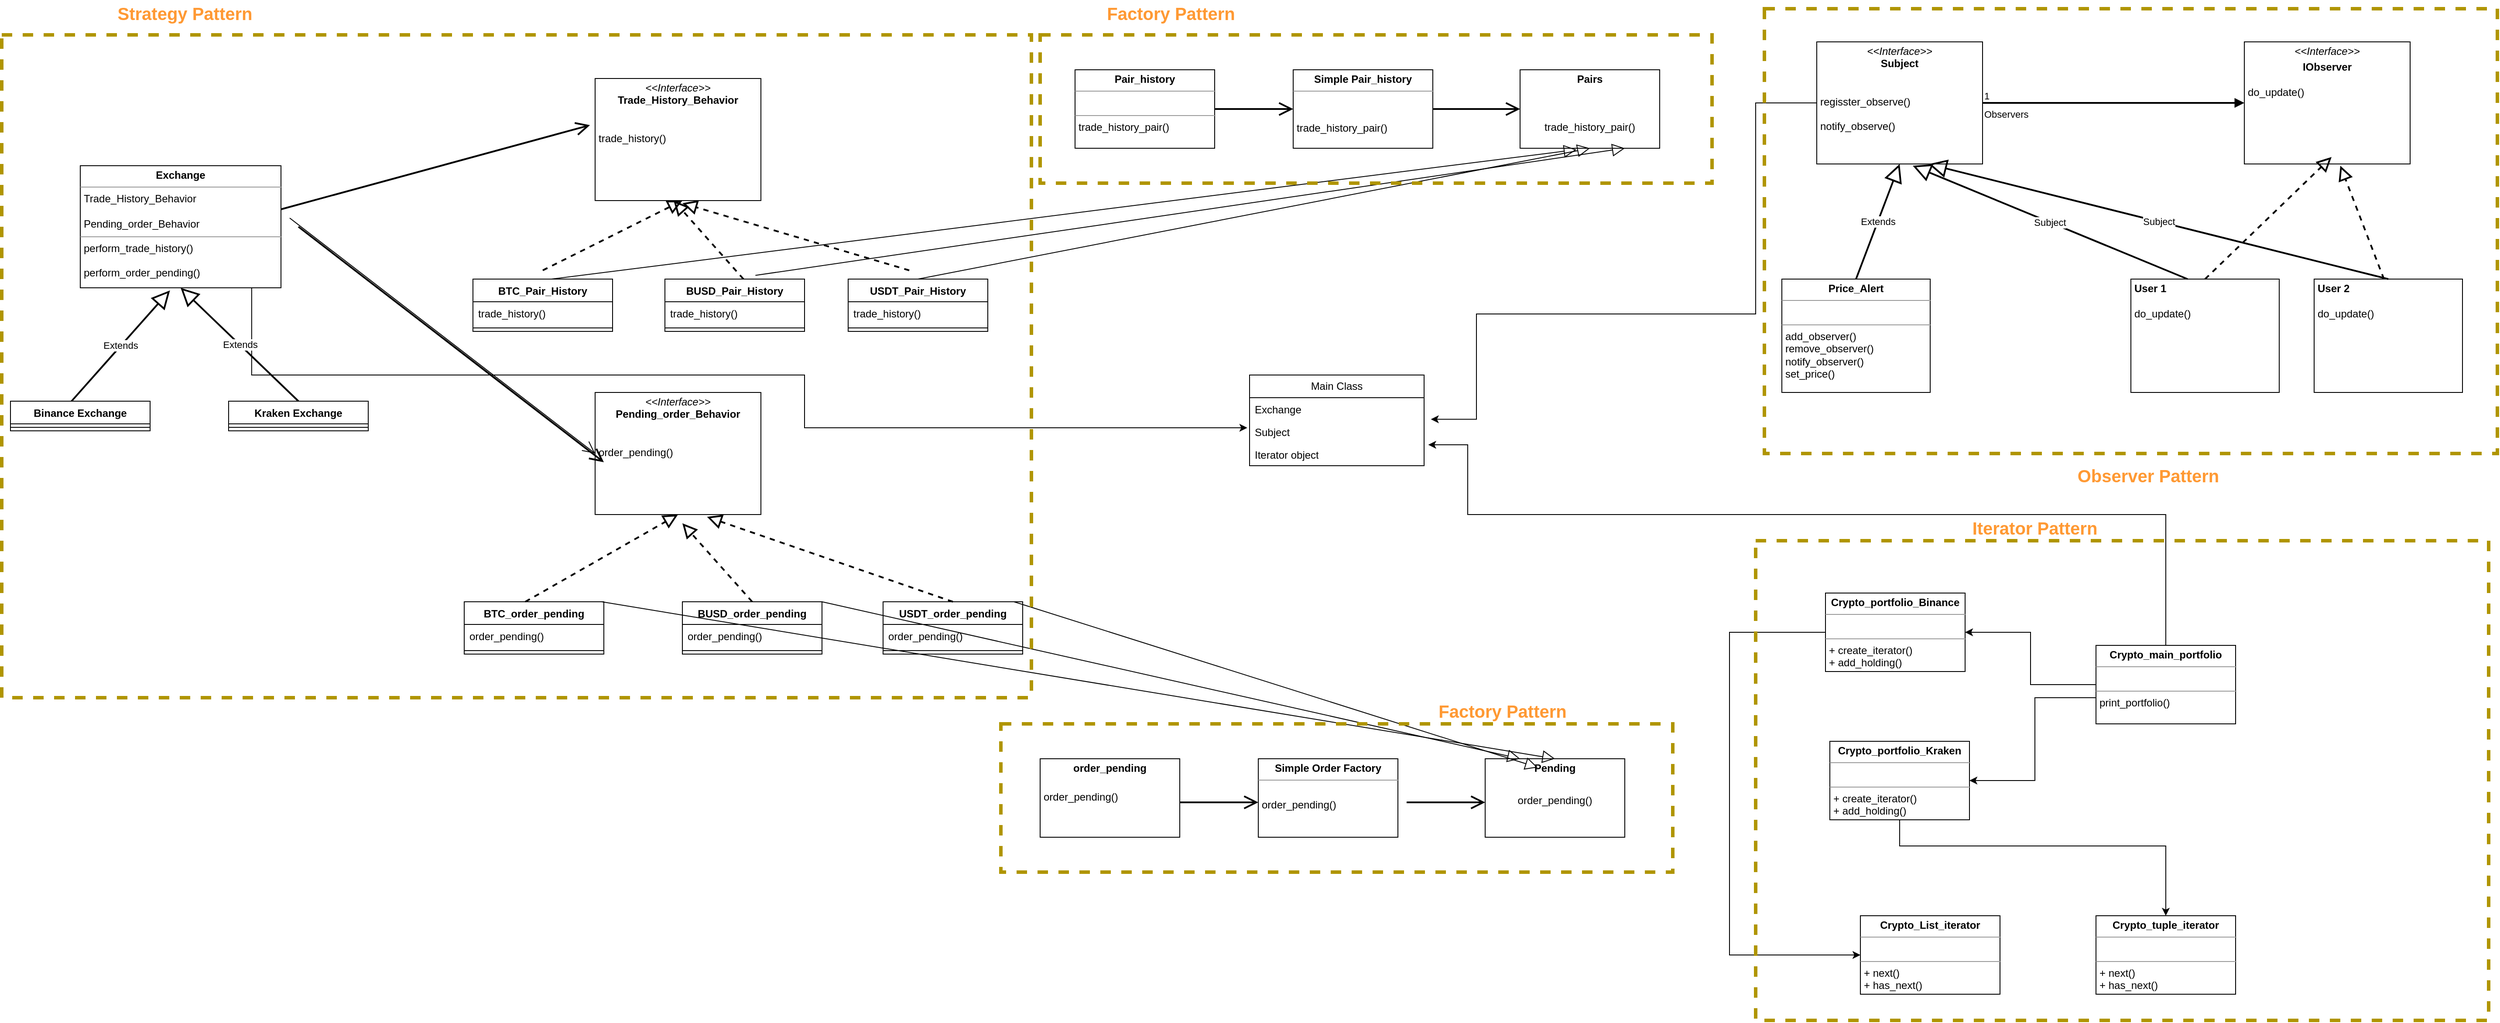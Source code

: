 <mxfile version="21.5.2" type="github">
  <diagram name="Page-1" id="w4T9-c-zakdsH0iH4GYn">
    <mxGraphModel dx="2022" dy="1176" grid="1" gridSize="10" guides="1" tooltips="1" connect="1" arrows="1" fold="1" page="1" pageScale="1" pageWidth="3300" pageHeight="2339" math="0" shadow="0">
      <root>
        <mxCell id="0" />
        <mxCell id="1" parent="0" />
        <mxCell id="L4LY4rmguNBgHFEG2ncI-16" value="&lt;p style=&quot;margin:0px;margin-top:4px;text-align:center;&quot;&gt;&lt;b&gt;Exchange&lt;/b&gt;&lt;/p&gt;&lt;hr size=&quot;1&quot;&gt;&lt;p style=&quot;margin:0px;margin-left:4px;&quot;&gt;Trade_History_Behavior&lt;/p&gt;&lt;p style=&quot;margin:0px;margin-left:4px;&quot;&gt;&lt;br&gt;&lt;/p&gt;&lt;p style=&quot;margin:0px;margin-left:4px;&quot;&gt;Pending_order_Behavior&lt;/p&gt;&lt;hr size=&quot;1&quot;&gt;&lt;p style=&quot;margin:0px;margin-left:4px;&quot;&gt;perform_trade_history()&lt;/p&gt;&lt;p style=&quot;margin:0px;margin-left:4px;&quot;&gt;&lt;br&gt;&lt;/p&gt;&lt;p style=&quot;margin:0px;margin-left:4px;&quot;&gt;perform_order_pending()&lt;br&gt;&lt;/p&gt;" style="verticalAlign=top;align=left;overflow=fill;fontSize=12;fontFamily=Helvetica;html=1;whiteSpace=wrap;" parent="1" vertex="1">
          <mxGeometry x="100" y="200" width="230" height="140" as="geometry" />
        </mxCell>
        <mxCell id="L4LY4rmguNBgHFEG2ncI-18" value="&lt;p style=&quot;margin:0px;margin-top:4px;text-align:center;&quot;&gt;&lt;i&gt;&amp;lt;&amp;lt;Interface&amp;gt;&amp;gt;&lt;/i&gt;&lt;br&gt;&lt;b&gt;Trade_History_Behavior&lt;/b&gt;&lt;/p&gt;&lt;p style=&quot;margin:0px;margin-left:4px;&quot;&gt;&lt;br&gt;&lt;/p&gt;&lt;p style=&quot;margin:0px;margin-left:4px;&quot;&gt;&lt;br&gt;&lt;/p&gt;&lt;p style=&quot;margin:0px;margin-left:4px;&quot;&gt;trade_history()&lt;/p&gt;" style="verticalAlign=top;align=left;overflow=fill;fontSize=12;fontFamily=Helvetica;html=1;whiteSpace=wrap;" parent="1" vertex="1">
          <mxGeometry x="690" y="100" width="190" height="140" as="geometry" />
        </mxCell>
        <mxCell id="L4LY4rmguNBgHFEG2ncI-19" value="BTC_Pair_History" style="swimlane;fontStyle=1;align=center;verticalAlign=top;childLayout=stackLayout;horizontal=1;startSize=26;horizontalStack=0;resizeParent=1;resizeParentMax=0;resizeLast=0;collapsible=1;marginBottom=0;whiteSpace=wrap;html=1;" parent="1" vertex="1">
          <mxGeometry x="550" y="330" width="160" height="60" as="geometry" />
        </mxCell>
        <mxCell id="L4LY4rmguNBgHFEG2ncI-20" value="trade_history()" style="text;strokeColor=none;fillColor=none;align=left;verticalAlign=top;spacingLeft=4;spacingRight=4;overflow=hidden;rotatable=0;points=[[0,0.5],[1,0.5]];portConstraint=eastwest;whiteSpace=wrap;html=1;" parent="L4LY4rmguNBgHFEG2ncI-19" vertex="1">
          <mxGeometry y="26" width="160" height="26" as="geometry" />
        </mxCell>
        <mxCell id="L4LY4rmguNBgHFEG2ncI-21" value="" style="line;strokeWidth=1;fillColor=none;align=left;verticalAlign=middle;spacingTop=-1;spacingLeft=3;spacingRight=3;rotatable=0;labelPosition=right;points=[];portConstraint=eastwest;strokeColor=inherit;" parent="L4LY4rmguNBgHFEG2ncI-19" vertex="1">
          <mxGeometry y="52" width="160" height="8" as="geometry" />
        </mxCell>
        <mxCell id="L4LY4rmguNBgHFEG2ncI-23" value="BUSD_Pair_History" style="swimlane;fontStyle=1;align=center;verticalAlign=top;childLayout=stackLayout;horizontal=1;startSize=26;horizontalStack=0;resizeParent=1;resizeParentMax=0;resizeLast=0;collapsible=1;marginBottom=0;whiteSpace=wrap;html=1;" parent="1" vertex="1">
          <mxGeometry x="770" y="330" width="160" height="60" as="geometry" />
        </mxCell>
        <mxCell id="L4LY4rmguNBgHFEG2ncI-24" value="trade_history()" style="text;strokeColor=none;fillColor=none;align=left;verticalAlign=top;spacingLeft=4;spacingRight=4;overflow=hidden;rotatable=0;points=[[0,0.5],[1,0.5]];portConstraint=eastwest;whiteSpace=wrap;html=1;" parent="L4LY4rmguNBgHFEG2ncI-23" vertex="1">
          <mxGeometry y="26" width="160" height="26" as="geometry" />
        </mxCell>
        <mxCell id="L4LY4rmguNBgHFEG2ncI-25" value="" style="line;strokeWidth=1;fillColor=none;align=left;verticalAlign=middle;spacingTop=-1;spacingLeft=3;spacingRight=3;rotatable=0;labelPosition=right;points=[];portConstraint=eastwest;strokeColor=inherit;" parent="L4LY4rmguNBgHFEG2ncI-23" vertex="1">
          <mxGeometry y="52" width="160" height="8" as="geometry" />
        </mxCell>
        <mxCell id="L4LY4rmguNBgHFEG2ncI-27" value="USDT_Pair_History" style="swimlane;fontStyle=1;align=center;verticalAlign=top;childLayout=stackLayout;horizontal=1;startSize=26;horizontalStack=0;resizeParent=1;resizeParentMax=0;resizeLast=0;collapsible=1;marginBottom=0;whiteSpace=wrap;html=1;" parent="1" vertex="1">
          <mxGeometry x="980" y="330" width="160" height="60" as="geometry" />
        </mxCell>
        <mxCell id="L4LY4rmguNBgHFEG2ncI-28" value="trade_history()" style="text;strokeColor=none;fillColor=none;align=left;verticalAlign=top;spacingLeft=4;spacingRight=4;overflow=hidden;rotatable=0;points=[[0,0.5],[1,0.5]];portConstraint=eastwest;whiteSpace=wrap;html=1;" parent="L4LY4rmguNBgHFEG2ncI-27" vertex="1">
          <mxGeometry y="26" width="160" height="26" as="geometry" />
        </mxCell>
        <mxCell id="L4LY4rmguNBgHFEG2ncI-29" value="" style="line;strokeWidth=1;fillColor=none;align=left;verticalAlign=middle;spacingTop=-1;spacingLeft=3;spacingRight=3;rotatable=0;labelPosition=right;points=[];portConstraint=eastwest;strokeColor=inherit;" parent="L4LY4rmguNBgHFEG2ncI-27" vertex="1">
          <mxGeometry y="52" width="160" height="8" as="geometry" />
        </mxCell>
        <mxCell id="L4LY4rmguNBgHFEG2ncI-31" value="&lt;p style=&quot;margin:0px;margin-top:4px;text-align:center;&quot;&gt;&lt;i&gt;&amp;lt;&amp;lt;Interface&amp;gt;&amp;gt;&lt;/i&gt;&lt;br&gt;&lt;b&gt;Pending_order_Behavior&lt;/b&gt;&lt;/p&gt;&lt;p style=&quot;margin:0px;margin-left:4px;&quot;&gt;&lt;br&gt;&lt;/p&gt;&lt;p style=&quot;margin:0px;margin-left:4px;&quot;&gt;&lt;br&gt;&lt;/p&gt;&lt;p style=&quot;margin:0px;margin-left:4px;&quot;&gt;order_pending()&lt;/p&gt;" style="verticalAlign=top;align=left;overflow=fill;fontSize=12;fontFamily=Helvetica;html=1;whiteSpace=wrap;" parent="1" vertex="1">
          <mxGeometry x="690" y="460" width="190" height="140" as="geometry" />
        </mxCell>
        <mxCell id="L4LY4rmguNBgHFEG2ncI-35" value="BTC_order_pending" style="swimlane;fontStyle=1;align=center;verticalAlign=top;childLayout=stackLayout;horizontal=1;startSize=26;horizontalStack=0;resizeParent=1;resizeParentMax=0;resizeLast=0;collapsible=1;marginBottom=0;whiteSpace=wrap;html=1;" parent="1" vertex="1">
          <mxGeometry x="540" y="700" width="160" height="60" as="geometry" />
        </mxCell>
        <mxCell id="L4LY4rmguNBgHFEG2ncI-36" value="order_pending()" style="text;strokeColor=none;fillColor=none;align=left;verticalAlign=top;spacingLeft=4;spacingRight=4;overflow=hidden;rotatable=0;points=[[0,0.5],[1,0.5]];portConstraint=eastwest;whiteSpace=wrap;html=1;" parent="L4LY4rmguNBgHFEG2ncI-35" vertex="1">
          <mxGeometry y="26" width="160" height="26" as="geometry" />
        </mxCell>
        <mxCell id="L4LY4rmguNBgHFEG2ncI-37" value="" style="line;strokeWidth=1;fillColor=none;align=left;verticalAlign=middle;spacingTop=-1;spacingLeft=3;spacingRight=3;rotatable=0;labelPosition=right;points=[];portConstraint=eastwest;strokeColor=inherit;" parent="L4LY4rmguNBgHFEG2ncI-35" vertex="1">
          <mxGeometry y="52" width="160" height="8" as="geometry" />
        </mxCell>
        <mxCell id="L4LY4rmguNBgHFEG2ncI-38" value="BUSD_order_pending" style="swimlane;fontStyle=1;align=center;verticalAlign=top;childLayout=stackLayout;horizontal=1;startSize=26;horizontalStack=0;resizeParent=1;resizeParentMax=0;resizeLast=0;collapsible=1;marginBottom=0;whiteSpace=wrap;html=1;" parent="1" vertex="1">
          <mxGeometry x="790" y="700" width="160" height="60" as="geometry" />
        </mxCell>
        <mxCell id="L4LY4rmguNBgHFEG2ncI-39" value="order_pending()" style="text;strokeColor=none;fillColor=none;align=left;verticalAlign=top;spacingLeft=4;spacingRight=4;overflow=hidden;rotatable=0;points=[[0,0.5],[1,0.5]];portConstraint=eastwest;whiteSpace=wrap;html=1;" parent="L4LY4rmguNBgHFEG2ncI-38" vertex="1">
          <mxGeometry y="26" width="160" height="26" as="geometry" />
        </mxCell>
        <mxCell id="L4LY4rmguNBgHFEG2ncI-40" value="" style="line;strokeWidth=1;fillColor=none;align=left;verticalAlign=middle;spacingTop=-1;spacingLeft=3;spacingRight=3;rotatable=0;labelPosition=right;points=[];portConstraint=eastwest;strokeColor=inherit;" parent="L4LY4rmguNBgHFEG2ncI-38" vertex="1">
          <mxGeometry y="52" width="160" height="8" as="geometry" />
        </mxCell>
        <mxCell id="L4LY4rmguNBgHFEG2ncI-41" value="USDT_order_pending" style="swimlane;fontStyle=1;align=center;verticalAlign=top;childLayout=stackLayout;horizontal=1;startSize=26;horizontalStack=0;resizeParent=1;resizeParentMax=0;resizeLast=0;collapsible=1;marginBottom=0;whiteSpace=wrap;html=1;" parent="1" vertex="1">
          <mxGeometry x="1020" y="700" width="160" height="60" as="geometry" />
        </mxCell>
        <mxCell id="L4LY4rmguNBgHFEG2ncI-42" value="order_pending()" style="text;strokeColor=none;fillColor=none;align=left;verticalAlign=top;spacingLeft=4;spacingRight=4;overflow=hidden;rotatable=0;points=[[0,0.5],[1,0.5]];portConstraint=eastwest;whiteSpace=wrap;html=1;" parent="L4LY4rmguNBgHFEG2ncI-41" vertex="1">
          <mxGeometry y="26" width="160" height="26" as="geometry" />
        </mxCell>
        <mxCell id="L4LY4rmguNBgHFEG2ncI-43" value="" style="line;strokeWidth=1;fillColor=none;align=left;verticalAlign=middle;spacingTop=-1;spacingLeft=3;spacingRight=3;rotatable=0;labelPosition=right;points=[];portConstraint=eastwest;strokeColor=inherit;" parent="L4LY4rmguNBgHFEG2ncI-41" vertex="1">
          <mxGeometry y="52" width="160" height="8" as="geometry" />
        </mxCell>
        <mxCell id="L4LY4rmguNBgHFEG2ncI-44" value="" style="endArrow=block;dashed=1;endFill=0;endSize=12;html=1;rounded=0;entryX=0.5;entryY=1;entryDx=0;entryDy=0;strokeWidth=2;" parent="1" target="L4LY4rmguNBgHFEG2ncI-31" edge="1">
          <mxGeometry width="160" relative="1" as="geometry">
            <mxPoint x="610" y="700" as="sourcePoint" />
            <mxPoint x="770" y="700" as="targetPoint" />
          </mxGeometry>
        </mxCell>
        <mxCell id="L4LY4rmguNBgHFEG2ncI-45" value="" style="endArrow=block;dashed=1;endFill=0;endSize=12;html=1;rounded=0;strokeWidth=2;" parent="1" edge="1">
          <mxGeometry width="160" relative="1" as="geometry">
            <mxPoint x="870" y="700" as="sourcePoint" />
            <mxPoint x="790" y="610" as="targetPoint" />
          </mxGeometry>
        </mxCell>
        <mxCell id="L4LY4rmguNBgHFEG2ncI-46" value="" style="endArrow=block;dashed=1;endFill=0;endSize=12;html=1;rounded=0;entryX=0.675;entryY=1.019;entryDx=0;entryDy=0;entryPerimeter=0;strokeWidth=2;" parent="1" target="L4LY4rmguNBgHFEG2ncI-31" edge="1">
          <mxGeometry width="160" relative="1" as="geometry">
            <mxPoint x="1100" y="700" as="sourcePoint" />
            <mxPoint x="1275" y="600" as="targetPoint" />
          </mxGeometry>
        </mxCell>
        <mxCell id="L4LY4rmguNBgHFEG2ncI-47" value="" style="endArrow=block;dashed=1;endFill=0;endSize=12;html=1;rounded=0;entryX=0.675;entryY=1.019;entryDx=0;entryDy=0;entryPerimeter=0;strokeWidth=2;" parent="1" edge="1">
          <mxGeometry width="160" relative="1" as="geometry">
            <mxPoint x="1050" y="320" as="sourcePoint" />
            <mxPoint x="790" y="243" as="targetPoint" />
          </mxGeometry>
        </mxCell>
        <mxCell id="L4LY4rmguNBgHFEG2ncI-49" value="" style="endArrow=block;dashed=1;endFill=0;endSize=12;html=1;rounded=0;strokeWidth=2;" parent="1" edge="1">
          <mxGeometry width="160" relative="1" as="geometry">
            <mxPoint x="860" y="330" as="sourcePoint" />
            <mxPoint x="780" y="240" as="targetPoint" />
          </mxGeometry>
        </mxCell>
        <mxCell id="L4LY4rmguNBgHFEG2ncI-50" value="" style="endArrow=block;dashed=1;endFill=0;endSize=12;html=1;rounded=0;entryX=0.5;entryY=1;entryDx=0;entryDy=0;strokeWidth=2;" parent="1" edge="1">
          <mxGeometry width="160" relative="1" as="geometry">
            <mxPoint x="630" y="320" as="sourcePoint" />
            <mxPoint x="790" y="240" as="targetPoint" />
          </mxGeometry>
        </mxCell>
        <mxCell id="L4LY4rmguNBgHFEG2ncI-53" value="" style="endArrow=open;endFill=1;endSize=12;html=1;rounded=0;entryX=-0.031;entryY=0.382;entryDx=0;entryDy=0;entryPerimeter=0;strokeWidth=2;" parent="1" target="L4LY4rmguNBgHFEG2ncI-18" edge="1">
          <mxGeometry width="160" relative="1" as="geometry">
            <mxPoint x="330" y="250" as="sourcePoint" />
            <mxPoint x="490" y="250" as="targetPoint" />
          </mxGeometry>
        </mxCell>
        <mxCell id="L4LY4rmguNBgHFEG2ncI-54" value="" style="endArrow=open;endFill=1;endSize=12;html=1;rounded=0;entryX=0;entryY=0.5;entryDx=0;entryDy=0;" parent="1" target="L4LY4rmguNBgHFEG2ncI-31" edge="1">
          <mxGeometry width="160" relative="1" as="geometry">
            <mxPoint x="340" y="260" as="sourcePoint" />
            <mxPoint x="694" y="163" as="targetPoint" />
          </mxGeometry>
        </mxCell>
        <mxCell id="L4LY4rmguNBgHFEG2ncI-55" value="Binance Exchange" style="swimlane;fontStyle=1;align=center;verticalAlign=top;childLayout=stackLayout;horizontal=1;startSize=26;horizontalStack=0;resizeParent=1;resizeParentMax=0;resizeLast=0;collapsible=1;marginBottom=0;whiteSpace=wrap;html=1;" parent="1" vertex="1">
          <mxGeometry x="20" y="470" width="160" height="34" as="geometry" />
        </mxCell>
        <mxCell id="L4LY4rmguNBgHFEG2ncI-57" value="" style="line;strokeWidth=1;fillColor=none;align=left;verticalAlign=middle;spacingTop=-1;spacingLeft=3;spacingRight=3;rotatable=0;labelPosition=right;points=[];portConstraint=eastwest;strokeColor=inherit;" parent="L4LY4rmguNBgHFEG2ncI-55" vertex="1">
          <mxGeometry y="26" width="160" height="8" as="geometry" />
        </mxCell>
        <mxCell id="L4LY4rmguNBgHFEG2ncI-104" style="edgeStyle=orthogonalEdgeStyle;rounded=0;orthogonalLoop=1;jettySize=auto;html=1;entryX=-0.013;entryY=1.328;entryDx=0;entryDy=0;entryPerimeter=0;exitX=0.854;exitY=1.004;exitDx=0;exitDy=0;exitPerimeter=0;" parent="1" source="L4LY4rmguNBgHFEG2ncI-16" target="L4LY4rmguNBgHFEG2ncI-100" edge="1">
          <mxGeometry relative="1" as="geometry">
            <Array as="points">
              <mxPoint x="296" y="440" />
              <mxPoint x="930" y="440" />
              <mxPoint x="930" y="501" />
            </Array>
          </mxGeometry>
        </mxCell>
        <mxCell id="L4LY4rmguNBgHFEG2ncI-59" value="Kraken Exchange" style="swimlane;fontStyle=1;align=center;verticalAlign=top;childLayout=stackLayout;horizontal=1;startSize=26;horizontalStack=0;resizeParent=1;resizeParentMax=0;resizeLast=0;collapsible=1;marginBottom=0;whiteSpace=wrap;html=1;" parent="1" vertex="1">
          <mxGeometry x="270" y="470" width="160" height="34" as="geometry" />
        </mxCell>
        <mxCell id="L4LY4rmguNBgHFEG2ncI-61" value="" style="line;strokeWidth=1;fillColor=none;align=left;verticalAlign=middle;spacingTop=-1;spacingLeft=3;spacingRight=3;rotatable=0;labelPosition=right;points=[];portConstraint=eastwest;strokeColor=inherit;" parent="L4LY4rmguNBgHFEG2ncI-59" vertex="1">
          <mxGeometry y="26" width="160" height="8" as="geometry" />
        </mxCell>
        <mxCell id="L4LY4rmguNBgHFEG2ncI-63" value="Extends" style="endArrow=block;endSize=16;endFill=0;html=1;rounded=0;entryX=0.447;entryY=1.021;entryDx=0;entryDy=0;entryPerimeter=0;strokeWidth=2;" parent="1" target="L4LY4rmguNBgHFEG2ncI-16" edge="1">
          <mxGeometry width="160" relative="1" as="geometry">
            <mxPoint x="90" y="470" as="sourcePoint" />
            <mxPoint x="250" y="470" as="targetPoint" />
          </mxGeometry>
        </mxCell>
        <mxCell id="L4LY4rmguNBgHFEG2ncI-106" style="edgeStyle=orthogonalEdgeStyle;rounded=0;orthogonalLoop=1;jettySize=auto;html=1;entryX=1.039;entryY=-0.05;entryDx=0;entryDy=0;entryPerimeter=0;" parent="1" source="L4LY4rmguNBgHFEG2ncI-66" target="L4LY4rmguNBgHFEG2ncI-101" edge="1">
          <mxGeometry relative="1" as="geometry">
            <Array as="points">
              <mxPoint x="2020" y="128" />
              <mxPoint x="2020" y="370" />
              <mxPoint x="1700" y="370" />
              <mxPoint x="1700" y="491" />
            </Array>
          </mxGeometry>
        </mxCell>
        <mxCell id="L4LY4rmguNBgHFEG2ncI-66" value="&lt;p style=&quot;margin:0px;margin-top:4px;text-align:center;&quot;&gt;&lt;i&gt;&amp;lt;&amp;lt;Interface&amp;gt;&amp;gt;&lt;/i&gt;&lt;br&gt;&lt;b&gt;Subject&lt;/b&gt;&lt;/p&gt;&lt;p style=&quot;margin:0px;margin-left:4px;&quot;&gt;&lt;br&gt;&lt;/p&gt;&lt;p style=&quot;margin:0px;margin-left:4px;&quot;&gt;&lt;br&gt;&lt;/p&gt;&lt;p style=&quot;margin:0px;margin-left:4px;&quot;&gt;regisster_observe()&lt;/p&gt;&lt;p style=&quot;margin:0px;margin-left:4px;&quot;&gt;&lt;br&gt;&lt;/p&gt;&lt;p style=&quot;margin:0px;margin-left:4px;&quot;&gt;notify_observe()&lt;br&gt;&lt;/p&gt;" style="verticalAlign=top;align=left;overflow=fill;fontSize=12;fontFamily=Helvetica;html=1;whiteSpace=wrap;" parent="1" vertex="1">
          <mxGeometry x="2090" y="58" width="190" height="140" as="geometry" />
        </mxCell>
        <mxCell id="L4LY4rmguNBgHFEG2ncI-67" value="&lt;p style=&quot;margin:0px;margin-top:4px;text-align:center;&quot;&gt;&lt;b&gt;Price_Alert&lt;/b&gt;&lt;/p&gt;&lt;hr size=&quot;1&quot;&gt;&lt;p style=&quot;margin:0px;margin-left:4px;&quot;&gt;&lt;br&gt;&lt;/p&gt;&lt;hr size=&quot;1&quot;&gt;&lt;p style=&quot;margin:0px;margin-left:4px;&quot;&gt;add_observer()&lt;/p&gt;&lt;p style=&quot;margin:0px;margin-left:4px;&quot;&gt;remove_observer()&lt;/p&gt;&lt;p style=&quot;margin:0px;margin-left:4px;&quot;&gt;notify_observer()&lt;/p&gt;&lt;p style=&quot;margin:0px;margin-left:4px;&quot;&gt;set_price()&lt;/p&gt;" style="verticalAlign=top;align=left;overflow=fill;fontSize=12;fontFamily=Helvetica;html=1;whiteSpace=wrap;" parent="1" vertex="1">
          <mxGeometry x="2050" y="330" width="170" height="130" as="geometry" />
        </mxCell>
        <mxCell id="L4LY4rmguNBgHFEG2ncI-64" value="Extends" style="endArrow=block;endSize=16;endFill=0;html=1;rounded=0;entryX=0.5;entryY=1;entryDx=0;entryDy=0;exitX=0.5;exitY=0;exitDx=0;exitDy=0;strokeWidth=2;" parent="1" source="L4LY4rmguNBgHFEG2ncI-67" target="L4LY4rmguNBgHFEG2ncI-66" edge="1">
          <mxGeometry width="160" relative="1" as="geometry">
            <mxPoint x="1940" y="410" as="sourcePoint" />
            <mxPoint x="1690" y="300" as="targetPoint" />
          </mxGeometry>
        </mxCell>
        <mxCell id="L4LY4rmguNBgHFEG2ncI-69" value="&lt;p style=&quot;margin:0px;margin-top:4px;text-align:center;&quot;&gt;&lt;i&gt;&amp;lt;&amp;lt;Interface&amp;gt;&amp;gt;&lt;/i&gt;&lt;br&gt;&lt;/p&gt;&lt;p style=&quot;margin:0px;margin-top:4px;text-align:center;&quot;&gt;&lt;b&gt;IObserver&lt;/b&gt;&lt;/p&gt;&lt;p style=&quot;margin:0px;margin-left:4px;&quot;&gt;&lt;br&gt;&lt;/p&gt;&lt;p style=&quot;margin:0px;margin-left:4px;&quot;&gt;do_update()&lt;/p&gt;" style="verticalAlign=top;align=left;overflow=fill;fontSize=12;fontFamily=Helvetica;html=1;whiteSpace=wrap;" parent="1" vertex="1">
          <mxGeometry x="2580" y="58" width="190" height="140" as="geometry" />
        </mxCell>
        <mxCell id="L4LY4rmguNBgHFEG2ncI-70" value="Observers" style="endArrow=block;endFill=1;html=1;edgeStyle=orthogonalEdgeStyle;align=left;verticalAlign=top;rounded=0;entryX=0;entryY=0.5;entryDx=0;entryDy=0;exitX=1;exitY=0.5;exitDx=0;exitDy=0;strokeWidth=2;" parent="1" source="L4LY4rmguNBgHFEG2ncI-66" target="L4LY4rmguNBgHFEG2ncI-69" edge="1">
          <mxGeometry x="-1" relative="1" as="geometry">
            <mxPoint x="2090" y="219.23" as="sourcePoint" />
            <mxPoint x="2250" y="219.23" as="targetPoint" />
            <Array as="points">
              <mxPoint x="2350" y="128" />
              <mxPoint x="2350" y="128" />
            </Array>
          </mxGeometry>
        </mxCell>
        <mxCell id="L4LY4rmguNBgHFEG2ncI-71" value="1" style="edgeLabel;resizable=0;html=1;align=left;verticalAlign=bottom;" parent="L4LY4rmguNBgHFEG2ncI-70" connectable="0" vertex="1">
          <mxGeometry x="-1" relative="1" as="geometry" />
        </mxCell>
        <mxCell id="L4LY4rmguNBgHFEG2ncI-73" value="&lt;p style=&quot;margin:0px;margin-top:4px;text-align:center;&quot;&gt;&lt;/p&gt;&lt;p style=&quot;margin:0px;margin-left:4px;&quot;&gt;&lt;b&gt;User 1&lt;/b&gt;&lt;/p&gt;&lt;p style=&quot;margin:0px;margin-left:4px;&quot;&gt;&lt;/p&gt;&lt;p style=&quot;margin:0px;margin-left:4px;&quot;&gt;&lt;br&gt;&lt;/p&gt;&lt;p style=&quot;margin:0px;margin-left:4px;&quot;&gt;do_update()&lt;/p&gt;" style="verticalAlign=top;align=left;overflow=fill;fontSize=12;fontFamily=Helvetica;html=1;whiteSpace=wrap;" parent="1" vertex="1">
          <mxGeometry x="2450" y="330" width="170" height="130" as="geometry" />
        </mxCell>
        <mxCell id="L4LY4rmguNBgHFEG2ncI-76" value="&lt;p style=&quot;margin:0px;margin-top:4px;text-align:center;&quot;&gt;&lt;/p&gt;&lt;p style=&quot;margin:0px;margin-left:4px;&quot;&gt;&lt;b&gt;User 2&lt;/b&gt;&lt;/p&gt;&lt;p style=&quot;margin:0px;margin-left:4px;&quot;&gt;&lt;/p&gt;&lt;p style=&quot;margin:0px;margin-left:4px;&quot;&gt;&lt;br&gt;&lt;/p&gt;&lt;p style=&quot;margin:0px;margin-left:4px;&quot;&gt;do_update()&lt;/p&gt;" style="verticalAlign=top;align=left;overflow=fill;fontSize=12;fontFamily=Helvetica;html=1;whiteSpace=wrap;" parent="1" vertex="1">
          <mxGeometry x="2660" y="330" width="170" height="130" as="geometry" />
        </mxCell>
        <mxCell id="L4LY4rmguNBgHFEG2ncI-77" value="" style="endArrow=block;dashed=1;endFill=0;endSize=12;html=1;rounded=0;entryX=0.5;entryY=1;entryDx=0;entryDy=0;exitX=0.5;exitY=0;exitDx=0;exitDy=0;strokeWidth=2;" parent="1" source="L4LY4rmguNBgHFEG2ncI-73" edge="1">
          <mxGeometry width="160" relative="1" as="geometry">
            <mxPoint x="2550" y="320" as="sourcePoint" />
            <mxPoint x="2680" y="190" as="targetPoint" />
          </mxGeometry>
        </mxCell>
        <mxCell id="L4LY4rmguNBgHFEG2ncI-79" value="Subject" style="endArrow=block;endSize=16;endFill=0;html=1;rounded=0;entryX=0.5;entryY=1;entryDx=0;entryDy=0;strokeWidth=2;" parent="1" edge="1">
          <mxGeometry width="160" relative="1" as="geometry">
            <mxPoint x="2515" y="330" as="sourcePoint" />
            <mxPoint x="2200" y="200" as="targetPoint" />
          </mxGeometry>
        </mxCell>
        <mxCell id="L4LY4rmguNBgHFEG2ncI-80" value="Subject" style="endArrow=block;endSize=16;endFill=0;html=1;rounded=0;entryX=0.674;entryY=1.001;entryDx=0;entryDy=0;exitX=0.5;exitY=0;exitDx=0;exitDy=0;entryPerimeter=0;strokeWidth=2;" parent="1" source="L4LY4rmguNBgHFEG2ncI-76" target="L4LY4rmguNBgHFEG2ncI-66" edge="1">
          <mxGeometry width="160" relative="1" as="geometry">
            <mxPoint x="1965" y="442" as="sourcePoint" />
            <mxPoint x="2015" y="310" as="targetPoint" />
          </mxGeometry>
        </mxCell>
        <mxCell id="L4LY4rmguNBgHFEG2ncI-81" value="&lt;p style=&quot;margin:0px;margin-top:4px;text-align:center;&quot;&gt;&lt;b&gt;Pair_history&lt;/b&gt;&lt;/p&gt;&lt;hr size=&quot;1&quot;&gt;&lt;p style=&quot;margin:0px;margin-left:4px;&quot;&gt;&lt;br&gt;&lt;/p&gt;&lt;hr size=&quot;1&quot;&gt;&lt;p style=&quot;margin:0px;margin-left:4px;&quot;&gt;trade_history_pair()&lt;/p&gt;" style="verticalAlign=top;align=left;overflow=fill;fontSize=12;fontFamily=Helvetica;html=1;whiteSpace=wrap;" parent="1" vertex="1">
          <mxGeometry x="1240" y="90" width="160" height="90" as="geometry" />
        </mxCell>
        <mxCell id="L4LY4rmguNBgHFEG2ncI-83" value="&lt;p style=&quot;margin:0px;margin-top:4px;text-align:center;&quot;&gt;&lt;b&gt;Simple Pair_history&lt;/b&gt;&lt;/p&gt;&lt;hr size=&quot;1&quot;&gt;&lt;p style=&quot;margin:0px;margin-left:4px;&quot;&gt;&lt;br&gt;&lt;/p&gt;&lt;p style=&quot;margin:0px;margin-left:4px;&quot;&gt;&lt;br&gt;&lt;/p&gt;&lt;p style=&quot;margin:0px;margin-left:4px;&quot;&gt;trade_history_pair()&lt;br&gt;&lt;/p&gt;" style="verticalAlign=top;align=left;overflow=fill;fontSize=12;fontFamily=Helvetica;html=1;whiteSpace=wrap;" parent="1" vertex="1">
          <mxGeometry x="1490" y="90" width="160" height="90" as="geometry" />
        </mxCell>
        <mxCell id="L4LY4rmguNBgHFEG2ncI-84" value="&lt;p style=&quot;margin:0px;margin-top:4px;text-align:center;&quot;&gt;&lt;b&gt;Pairs&lt;/b&gt;&lt;/p&gt;&lt;p style=&quot;margin:0px;margin-top:4px;text-align:center;&quot;&gt;&lt;br&gt;&lt;/p&gt;&lt;p style=&quot;margin:0px;margin-top:4px;text-align:center;&quot;&gt;&lt;br&gt;&lt;/p&gt;&lt;p style=&quot;margin:0px;margin-top:4px;text-align:center;&quot;&gt;trade_history_pair()&lt;br&gt;&lt;/p&gt;" style="verticalAlign=top;align=left;overflow=fill;fontSize=12;fontFamily=Helvetica;html=1;whiteSpace=wrap;" parent="1" vertex="1">
          <mxGeometry x="1750" y="90" width="160" height="90" as="geometry" />
        </mxCell>
        <mxCell id="L4LY4rmguNBgHFEG2ncI-86" value="" style="endArrow=block;endFill=0;endSize=12;html=1;rounded=0;entryX=0.404;entryY=1.018;entryDx=0;entryDy=0;entryPerimeter=0;" parent="1" target="L4LY4rmguNBgHFEG2ncI-84" edge="1">
          <mxGeometry width="160" relative="1" as="geometry">
            <mxPoint x="640" y="330" as="sourcePoint" />
            <mxPoint x="800" y="250" as="targetPoint" />
          </mxGeometry>
        </mxCell>
        <mxCell id="L4LY4rmguNBgHFEG2ncI-87" value="" style="endArrow=block;endFill=0;endSize=12;html=1;rounded=0;entryX=0.5;entryY=1;entryDx=0;entryDy=0;" parent="1" target="L4LY4rmguNBgHFEG2ncI-84" edge="1">
          <mxGeometry width="160" relative="1" as="geometry">
            <mxPoint x="1060" y="330" as="sourcePoint" />
            <mxPoint x="800" y="253" as="targetPoint" />
          </mxGeometry>
        </mxCell>
        <mxCell id="L4LY4rmguNBgHFEG2ncI-88" value="" style="endArrow=block;endFill=0;endSize=12;html=1;rounded=0;entryX=0.75;entryY=1;entryDx=0;entryDy=0;exitX=0.648;exitY=-0.071;exitDx=0;exitDy=0;exitPerimeter=0;" parent="1" source="L4LY4rmguNBgHFEG2ncI-23" target="L4LY4rmguNBgHFEG2ncI-84" edge="1">
          <mxGeometry width="160" relative="1" as="geometry">
            <mxPoint x="870" y="340" as="sourcePoint" />
            <mxPoint x="790" y="250" as="targetPoint" />
          </mxGeometry>
        </mxCell>
        <mxCell id="L4LY4rmguNBgHFEG2ncI-89" value="" style="endArrow=open;endFill=1;endSize=12;html=1;rounded=0;entryX=0;entryY=0.5;entryDx=0;entryDy=0;exitX=1;exitY=0.5;exitDx=0;exitDy=0;strokeWidth=2;" parent="1" source="L4LY4rmguNBgHFEG2ncI-81" target="L4LY4rmguNBgHFEG2ncI-83" edge="1">
          <mxGeometry width="160" relative="1" as="geometry">
            <mxPoint x="1290" y="150" as="sourcePoint" />
            <mxPoint x="1644" y="53" as="targetPoint" />
          </mxGeometry>
        </mxCell>
        <mxCell id="L4LY4rmguNBgHFEG2ncI-90" value="" style="endArrow=open;endFill=1;endSize=12;html=1;rounded=0;entryX=0;entryY=0.5;entryDx=0;entryDy=0;strokeWidth=2;" parent="1" target="L4LY4rmguNBgHFEG2ncI-84" edge="1">
          <mxGeometry width="160" relative="1" as="geometry">
            <mxPoint x="1650" y="135" as="sourcePoint" />
            <mxPoint x="1610" y="148.46" as="targetPoint" />
          </mxGeometry>
        </mxCell>
        <mxCell id="L4LY4rmguNBgHFEG2ncI-91" value="&lt;p style=&quot;margin:0px;margin-top:4px;text-align:center;&quot;&gt;&lt;b&gt;order_pending&lt;/b&gt;&lt;/p&gt;&lt;p style=&quot;margin:0px;margin-top:4px;text-align:center;&quot;&gt;&lt;b&gt;&lt;br&gt;&lt;/b&gt;&lt;/p&gt;&lt;p style=&quot;margin:0px;margin-left:4px;&quot;&gt;order_pending()&lt;/p&gt;" style="verticalAlign=top;align=left;overflow=fill;fontSize=12;fontFamily=Helvetica;html=1;whiteSpace=wrap;" parent="1" vertex="1">
          <mxGeometry x="1200" y="880" width="160" height="90" as="geometry" />
        </mxCell>
        <mxCell id="L4LY4rmguNBgHFEG2ncI-92" value="&lt;p style=&quot;margin:0px;margin-top:4px;text-align:center;&quot;&gt;&lt;b&gt;Simple Order Factory&lt;/b&gt;&lt;/p&gt;&lt;hr size=&quot;1&quot;&gt;&lt;p style=&quot;margin:0px;margin-left:4px;&quot;&gt;&lt;br&gt;&lt;/p&gt;&lt;p style=&quot;margin:0px;margin-left:4px;&quot;&gt;order_pending()&lt;/p&gt;" style="verticalAlign=top;align=left;overflow=fill;fontSize=12;fontFamily=Helvetica;html=1;whiteSpace=wrap;" parent="1" vertex="1">
          <mxGeometry x="1450" y="880" width="160" height="90" as="geometry" />
        </mxCell>
        <mxCell id="L4LY4rmguNBgHFEG2ncI-93" value="&lt;p style=&quot;margin:0px;margin-top:4px;text-align:center;&quot;&gt;&lt;b&gt;Pending&lt;/b&gt;&lt;/p&gt;&lt;p style=&quot;margin:0px;margin-top:4px;text-align:center;&quot;&gt;&lt;b&gt;&lt;br&gt;&lt;/b&gt;&lt;/p&gt;&lt;p style=&quot;margin:0px;margin-top:4px;text-align:center;&quot;&gt;order_pending()&lt;/p&gt;" style="verticalAlign=top;align=left;overflow=fill;fontSize=12;fontFamily=Helvetica;html=1;whiteSpace=wrap;" parent="1" vertex="1">
          <mxGeometry x="1710" y="880" width="160" height="90" as="geometry" />
        </mxCell>
        <mxCell id="L4LY4rmguNBgHFEG2ncI-94" value="" style="endArrow=block;endFill=0;endSize=12;html=1;rounded=0;entryX=0.5;entryY=0;entryDx=0;entryDy=0;" parent="1" target="L4LY4rmguNBgHFEG2ncI-93" edge="1">
          <mxGeometry width="160" relative="1" as="geometry">
            <mxPoint x="697.5" y="700" as="sourcePoint" />
            <mxPoint x="1742.5" y="562" as="targetPoint" />
          </mxGeometry>
        </mxCell>
        <mxCell id="L4LY4rmguNBgHFEG2ncI-95" value="" style="endArrow=block;endFill=0;endSize=12;html=1;rounded=0;exitX=1;exitY=0;exitDx=0;exitDy=0;entryX=0.25;entryY=0;entryDx=0;entryDy=0;" parent="1" source="L4LY4rmguNBgHFEG2ncI-38" target="L4LY4rmguNBgHFEG2ncI-93" edge="1">
          <mxGeometry width="160" relative="1" as="geometry">
            <mxPoint x="707.5" y="710" as="sourcePoint" />
            <mxPoint x="1660" y="580" as="targetPoint" />
          </mxGeometry>
        </mxCell>
        <mxCell id="L4LY4rmguNBgHFEG2ncI-97" value="" style="endArrow=open;endFill=1;endSize=12;html=1;rounded=0;entryX=0;entryY=0.5;entryDx=0;entryDy=0;exitX=1;exitY=0.5;exitDx=0;exitDy=0;strokeWidth=2;" parent="1" edge="1">
          <mxGeometry width="160" relative="1" as="geometry">
            <mxPoint x="1360" y="930" as="sourcePoint" />
            <mxPoint x="1450" y="930" as="targetPoint" />
          </mxGeometry>
        </mxCell>
        <mxCell id="L4LY4rmguNBgHFEG2ncI-98" value="" style="endArrow=open;endFill=1;endSize=12;html=1;rounded=0;entryX=0;entryY=0.5;entryDx=0;entryDy=0;exitX=1;exitY=0.5;exitDx=0;exitDy=0;strokeWidth=2;" parent="1" edge="1">
          <mxGeometry width="160" relative="1" as="geometry">
            <mxPoint x="1620" y="930" as="sourcePoint" />
            <mxPoint x="1710" y="930" as="targetPoint" />
          </mxGeometry>
        </mxCell>
        <mxCell id="L4LY4rmguNBgHFEG2ncI-99" value="Main Class" style="swimlane;fontStyle=0;childLayout=stackLayout;horizontal=1;startSize=26;fillColor=none;horizontalStack=0;resizeParent=1;resizeParentMax=0;resizeLast=0;collapsible=1;marginBottom=0;whiteSpace=wrap;html=1;" parent="1" vertex="1">
          <mxGeometry x="1440" y="440" width="200" height="104" as="geometry" />
        </mxCell>
        <mxCell id="L4LY4rmguNBgHFEG2ncI-100" value="Exchange" style="text;strokeColor=none;fillColor=none;align=left;verticalAlign=top;spacingLeft=4;spacingRight=4;overflow=hidden;rotatable=0;points=[[0,0.5],[1,0.5]];portConstraint=eastwest;whiteSpace=wrap;html=1;" parent="L4LY4rmguNBgHFEG2ncI-99" vertex="1">
          <mxGeometry y="26" width="200" height="26" as="geometry" />
        </mxCell>
        <mxCell id="L4LY4rmguNBgHFEG2ncI-101" value="Subject" style="text;strokeColor=none;fillColor=none;align=left;verticalAlign=top;spacingLeft=4;spacingRight=4;overflow=hidden;rotatable=0;points=[[0,0.5],[1,0.5]];portConstraint=eastwest;whiteSpace=wrap;html=1;" parent="L4LY4rmguNBgHFEG2ncI-99" vertex="1">
          <mxGeometry y="52" width="200" height="26" as="geometry" />
        </mxCell>
        <mxCell id="L4LY4rmguNBgHFEG2ncI-102" value="Iterator object" style="text;strokeColor=none;fillColor=none;align=left;verticalAlign=top;spacingLeft=4;spacingRight=4;overflow=hidden;rotatable=0;points=[[0,0.5],[1,0.5]];portConstraint=eastwest;whiteSpace=wrap;html=1;" parent="L4LY4rmguNBgHFEG2ncI-99" vertex="1">
          <mxGeometry y="78" width="200" height="26" as="geometry" />
        </mxCell>
        <mxCell id="L4LY4rmguNBgHFEG2ncI-103" value="" style="endArrow=open;endFill=1;endSize=12;html=1;rounded=0;entryX=0;entryY=0.5;entryDx=0;entryDy=0;strokeWidth=2;" parent="1" edge="1">
          <mxGeometry width="160" relative="1" as="geometry">
            <mxPoint x="350" y="270" as="sourcePoint" />
            <mxPoint x="700" y="540" as="targetPoint" />
          </mxGeometry>
        </mxCell>
        <mxCell id="L4LY4rmguNBgHFEG2ncI-111" value="" style="endArrow=block;endFill=0;endSize=12;html=1;rounded=0;exitX=1;exitY=0;exitDx=0;exitDy=0;entryX=0.799;entryY=0.294;entryDx=0;entryDy=0;entryPerimeter=0;" parent="1" edge="1">
          <mxGeometry width="160" relative="1" as="geometry">
            <mxPoint x="1170" y="700" as="sourcePoint" />
            <mxPoint x="1770.23" y="889.98" as="targetPoint" />
          </mxGeometry>
        </mxCell>
        <mxCell id="L4LY4rmguNBgHFEG2ncI-112" value="" style="endArrow=block;dashed=1;endFill=0;endSize=12;html=1;rounded=0;entryX=0.5;entryY=1;entryDx=0;entryDy=0;strokeWidth=2;" parent="1" edge="1">
          <mxGeometry width="160" relative="1" as="geometry">
            <mxPoint x="2740" y="330" as="sourcePoint" />
            <mxPoint x="2690" y="200" as="targetPoint" />
          </mxGeometry>
        </mxCell>
        <mxCell id="L4LY4rmguNBgHFEG2ncI-114" value="" style="rounded=0;whiteSpace=wrap;html=1;fillColor=none;dashed=1;strokeWidth=4;fontColor=#000000;strokeColor=#B09500;" parent="1" vertex="1">
          <mxGeometry x="2030" y="20" width="840" height="510" as="geometry" />
        </mxCell>
        <mxCell id="L4LY4rmguNBgHFEG2ncI-115" value="Strategy Pattern" style="text;html=1;strokeColor=none;fillColor=none;align=center;verticalAlign=middle;whiteSpace=wrap;rounded=0;fontSize=20;fontStyle=1;fontColor=#FF9933;" parent="1" vertex="1">
          <mxGeometry x="120" y="10" width="200" height="30" as="geometry" />
        </mxCell>
        <mxCell id="L4LY4rmguNBgHFEG2ncI-116" value="Factory Pattern" style="text;html=1;strokeColor=none;fillColor=none;align=center;verticalAlign=middle;whiteSpace=wrap;rounded=0;fontSize=20;fontStyle=1;fontColor=#FF9933;" parent="1" vertex="1">
          <mxGeometry x="1250" y="10" width="200" height="30" as="geometry" />
        </mxCell>
        <mxCell id="L4LY4rmguNBgHFEG2ncI-118" value="Factory Pattern" style="text;html=1;strokeColor=none;fillColor=none;align=center;verticalAlign=middle;whiteSpace=wrap;rounded=0;fontSize=20;fontStyle=1;fontColor=#FF9933;" parent="1" vertex="1">
          <mxGeometry x="1630" y="810" width="200" height="30" as="geometry" />
        </mxCell>
        <mxCell id="L4LY4rmguNBgHFEG2ncI-119" value="Observer Pattern" style="text;html=1;strokeColor=none;fillColor=none;align=center;verticalAlign=middle;whiteSpace=wrap;rounded=0;fontSize=20;fontStyle=1;fontColor=#FF9933;" parent="1" vertex="1">
          <mxGeometry x="2370" y="540" width="200" height="30" as="geometry" />
        </mxCell>
        <mxCell id="L4LY4rmguNBgHFEG2ncI-132" style="edgeStyle=orthogonalEdgeStyle;rounded=0;orthogonalLoop=1;jettySize=auto;html=1;entryX=0;entryY=0.5;entryDx=0;entryDy=0;" parent="1" source="L4LY4rmguNBgHFEG2ncI-120" target="L4LY4rmguNBgHFEG2ncI-125" edge="1">
          <mxGeometry relative="1" as="geometry">
            <Array as="points">
              <mxPoint x="1990" y="735" />
              <mxPoint x="1990" y="1105" />
            </Array>
          </mxGeometry>
        </mxCell>
        <mxCell id="L4LY4rmguNBgHFEG2ncI-120" value="&lt;p style=&quot;margin:0px;margin-top:4px;text-align:center;&quot;&gt;&lt;b&gt;Crypto_portfolio_Binance&lt;/b&gt;&lt;/p&gt;&lt;hr size=&quot;1&quot;&gt;&lt;p style=&quot;margin:0px;margin-left:4px;&quot;&gt;&lt;br&gt;&lt;/p&gt;&lt;hr size=&quot;1&quot;&gt;&lt;p style=&quot;margin:0px;margin-left:4px;&quot;&gt;+ create_iterator()&lt;/p&gt;&lt;p style=&quot;margin:0px;margin-left:4px;&quot;&gt;+ add_holding()&lt;/p&gt;" style="verticalAlign=top;align=left;overflow=fill;fontSize=12;fontFamily=Helvetica;html=1;whiteSpace=wrap;" parent="1" vertex="1">
          <mxGeometry x="2100" y="690" width="160" height="90" as="geometry" />
        </mxCell>
        <mxCell id="L4LY4rmguNBgHFEG2ncI-133" style="edgeStyle=orthogonalEdgeStyle;rounded=0;orthogonalLoop=1;jettySize=auto;html=1;entryX=0.5;entryY=0;entryDx=0;entryDy=0;" parent="1" source="L4LY4rmguNBgHFEG2ncI-122" target="L4LY4rmguNBgHFEG2ncI-130" edge="1">
          <mxGeometry relative="1" as="geometry">
            <Array as="points">
              <mxPoint x="2185" y="980" />
              <mxPoint x="2490" y="980" />
            </Array>
          </mxGeometry>
        </mxCell>
        <mxCell id="L4LY4rmguNBgHFEG2ncI-122" value="&lt;p style=&quot;margin:0px;margin-top:4px;text-align:center;&quot;&gt;&lt;b&gt;Crypto_portfolio_Kraken&lt;/b&gt;&lt;br&gt;&lt;/p&gt;&lt;hr size=&quot;1&quot;&gt;&lt;p style=&quot;margin:0px;margin-left:4px;&quot;&gt;&lt;br&gt;&lt;/p&gt;&lt;hr size=&quot;1&quot;&gt;&lt;p style=&quot;margin: 0px 0px 0px 4px;&quot;&gt;+ create_iterator()&lt;/p&gt;&lt;p style=&quot;margin: 0px 0px 0px 4px;&quot;&gt;+ add_holding()&lt;/p&gt;" style="verticalAlign=top;align=left;overflow=fill;fontSize=12;fontFamily=Helvetica;html=1;whiteSpace=wrap;" parent="1" vertex="1">
          <mxGeometry x="2105" y="860" width="160" height="90" as="geometry" />
        </mxCell>
        <mxCell id="L4LY4rmguNBgHFEG2ncI-126" style="edgeStyle=orthogonalEdgeStyle;rounded=0;orthogonalLoop=1;jettySize=auto;html=1;entryX=1;entryY=0.5;entryDx=0;entryDy=0;" parent="1" source="L4LY4rmguNBgHFEG2ncI-123" target="L4LY4rmguNBgHFEG2ncI-120" edge="1">
          <mxGeometry relative="1" as="geometry" />
        </mxCell>
        <mxCell id="L4LY4rmguNBgHFEG2ncI-127" style="edgeStyle=orthogonalEdgeStyle;rounded=0;orthogonalLoop=1;jettySize=auto;html=1;entryX=1;entryY=0.5;entryDx=0;entryDy=0;" parent="1" target="L4LY4rmguNBgHFEG2ncI-122" edge="1">
          <mxGeometry relative="1" as="geometry">
            <mxPoint x="2410" y="810" as="sourcePoint" />
            <mxPoint x="2265" y="920" as="targetPoint" />
            <Array as="points">
              <mxPoint x="2340" y="810" />
              <mxPoint x="2340" y="905" />
            </Array>
          </mxGeometry>
        </mxCell>
        <mxCell id="L4LY4rmguNBgHFEG2ncI-134" style="edgeStyle=orthogonalEdgeStyle;rounded=0;orthogonalLoop=1;jettySize=auto;html=1;entryX=1.024;entryY=0.077;entryDx=0;entryDy=0;entryPerimeter=0;" parent="1" source="L4LY4rmguNBgHFEG2ncI-123" target="L4LY4rmguNBgHFEG2ncI-102" edge="1">
          <mxGeometry relative="1" as="geometry">
            <Array as="points">
              <mxPoint x="2490" y="600" />
              <mxPoint x="1690" y="600" />
              <mxPoint x="1690" y="520" />
            </Array>
          </mxGeometry>
        </mxCell>
        <mxCell id="L4LY4rmguNBgHFEG2ncI-123" value="&lt;p style=&quot;margin:0px;margin-top:4px;text-align:center;&quot;&gt;&lt;b&gt;Crypto_main_portfolio&lt;/b&gt;&lt;/p&gt;&lt;hr size=&quot;1&quot;&gt;&lt;p style=&quot;margin:0px;margin-left:4px;&quot;&gt;&lt;br&gt;&lt;/p&gt;&lt;hr size=&quot;1&quot;&gt;&lt;p style=&quot;margin:0px;margin-left:4px;&quot;&gt;print_portfolio()&lt;/p&gt;" style="verticalAlign=top;align=left;overflow=fill;fontSize=12;fontFamily=Helvetica;html=1;whiteSpace=wrap;" parent="1" vertex="1">
          <mxGeometry x="2410" y="750" width="160" height="90" as="geometry" />
        </mxCell>
        <mxCell id="L4LY4rmguNBgHFEG2ncI-125" value="&lt;p style=&quot;margin:0px;margin-top:4px;text-align:center;&quot;&gt;&lt;b&gt;Crypto_List_iterator&lt;/b&gt;&lt;br&gt;&lt;/p&gt;&lt;hr size=&quot;1&quot;&gt;&lt;p style=&quot;margin:0px;margin-left:4px;&quot;&gt;&lt;br&gt;&lt;/p&gt;&lt;hr size=&quot;1&quot;&gt;&lt;p style=&quot;margin:0px;margin-left:4px;&quot;&gt;+ next()&lt;/p&gt;&lt;p style=&quot;margin:0px;margin-left:4px;&quot;&gt;+ has_next()&lt;/p&gt;" style="verticalAlign=top;align=left;overflow=fill;fontSize=12;fontFamily=Helvetica;html=1;whiteSpace=wrap;" parent="1" vertex="1">
          <mxGeometry x="2140" y="1060" width="160" height="90" as="geometry" />
        </mxCell>
        <mxCell id="L4LY4rmguNBgHFEG2ncI-129" value="Iterator Pattern" style="text;html=1;strokeColor=none;fillColor=none;align=center;verticalAlign=middle;whiteSpace=wrap;rounded=0;fontSize=20;fontStyle=1;fontColor=#FF9933;" parent="1" vertex="1">
          <mxGeometry x="2240" y="600" width="200" height="30" as="geometry" />
        </mxCell>
        <mxCell id="L4LY4rmguNBgHFEG2ncI-130" value="&lt;p style=&quot;margin:0px;margin-top:4px;text-align:center;&quot;&gt;&lt;b&gt;Crypto_tuple_iterator&lt;/b&gt;&lt;br&gt;&lt;/p&gt;&lt;hr size=&quot;1&quot;&gt;&lt;p style=&quot;margin:0px;margin-left:4px;&quot;&gt;&lt;br&gt;&lt;/p&gt;&lt;hr size=&quot;1&quot;&gt;&lt;p style=&quot;margin:0px;margin-left:4px;&quot;&gt;+ next()&lt;/p&gt;&lt;p style=&quot;margin:0px;margin-left:4px;&quot;&gt;+ has_next()&lt;/p&gt;" style="verticalAlign=top;align=left;overflow=fill;fontSize=12;fontFamily=Helvetica;html=1;whiteSpace=wrap;" parent="1" vertex="1">
          <mxGeometry x="2410" y="1060" width="160" height="90" as="geometry" />
        </mxCell>
        <mxCell id="LwvePb7QjgH0K7gORz5F-1" value="" style="rounded=0;whiteSpace=wrap;html=1;fillColor=none;dashed=1;strokeWidth=4;fontColor=#000000;strokeColor=#B09500;" vertex="1" parent="1">
          <mxGeometry x="2020" y="630" width="840" height="550" as="geometry" />
        </mxCell>
        <mxCell id="LwvePb7QjgH0K7gORz5F-2" value="" style="rounded=0;whiteSpace=wrap;html=1;fillColor=none;dashed=1;strokeWidth=4;fontColor=#000000;strokeColor=#B09500;" vertex="1" parent="1">
          <mxGeometry x="1200" y="50" width="770" height="170" as="geometry" />
        </mxCell>
        <mxCell id="LwvePb7QjgH0K7gORz5F-3" value="" style="rounded=0;whiteSpace=wrap;html=1;fillColor=none;dashed=1;strokeWidth=4;fontColor=#000000;strokeColor=#B09500;" vertex="1" parent="1">
          <mxGeometry x="1155" y="840" width="770" height="170" as="geometry" />
        </mxCell>
        <mxCell id="LwvePb7QjgH0K7gORz5F-4" value="" style="rounded=0;whiteSpace=wrap;html=1;fillColor=none;dashed=1;strokeWidth=4;fontColor=#000000;strokeColor=#B09500;" vertex="1" parent="1">
          <mxGeometry x="10" y="50" width="1180" height="760" as="geometry" />
        </mxCell>
        <mxCell id="LwvePb7QjgH0K7gORz5F-6" value="Extends" style="endArrow=block;endSize=16;endFill=0;html=1;rounded=0;entryX=0.5;entryY=1;entryDx=0;entryDy=0;strokeWidth=2;exitX=0.5;exitY=0;exitDx=0;exitDy=0;" edge="1" parent="1" source="L4LY4rmguNBgHFEG2ncI-59" target="L4LY4rmguNBgHFEG2ncI-16">
          <mxGeometry width="160" relative="1" as="geometry">
            <mxPoint x="100" y="480" as="sourcePoint" />
            <mxPoint x="213" y="353" as="targetPoint" />
          </mxGeometry>
        </mxCell>
      </root>
    </mxGraphModel>
  </diagram>
</mxfile>
